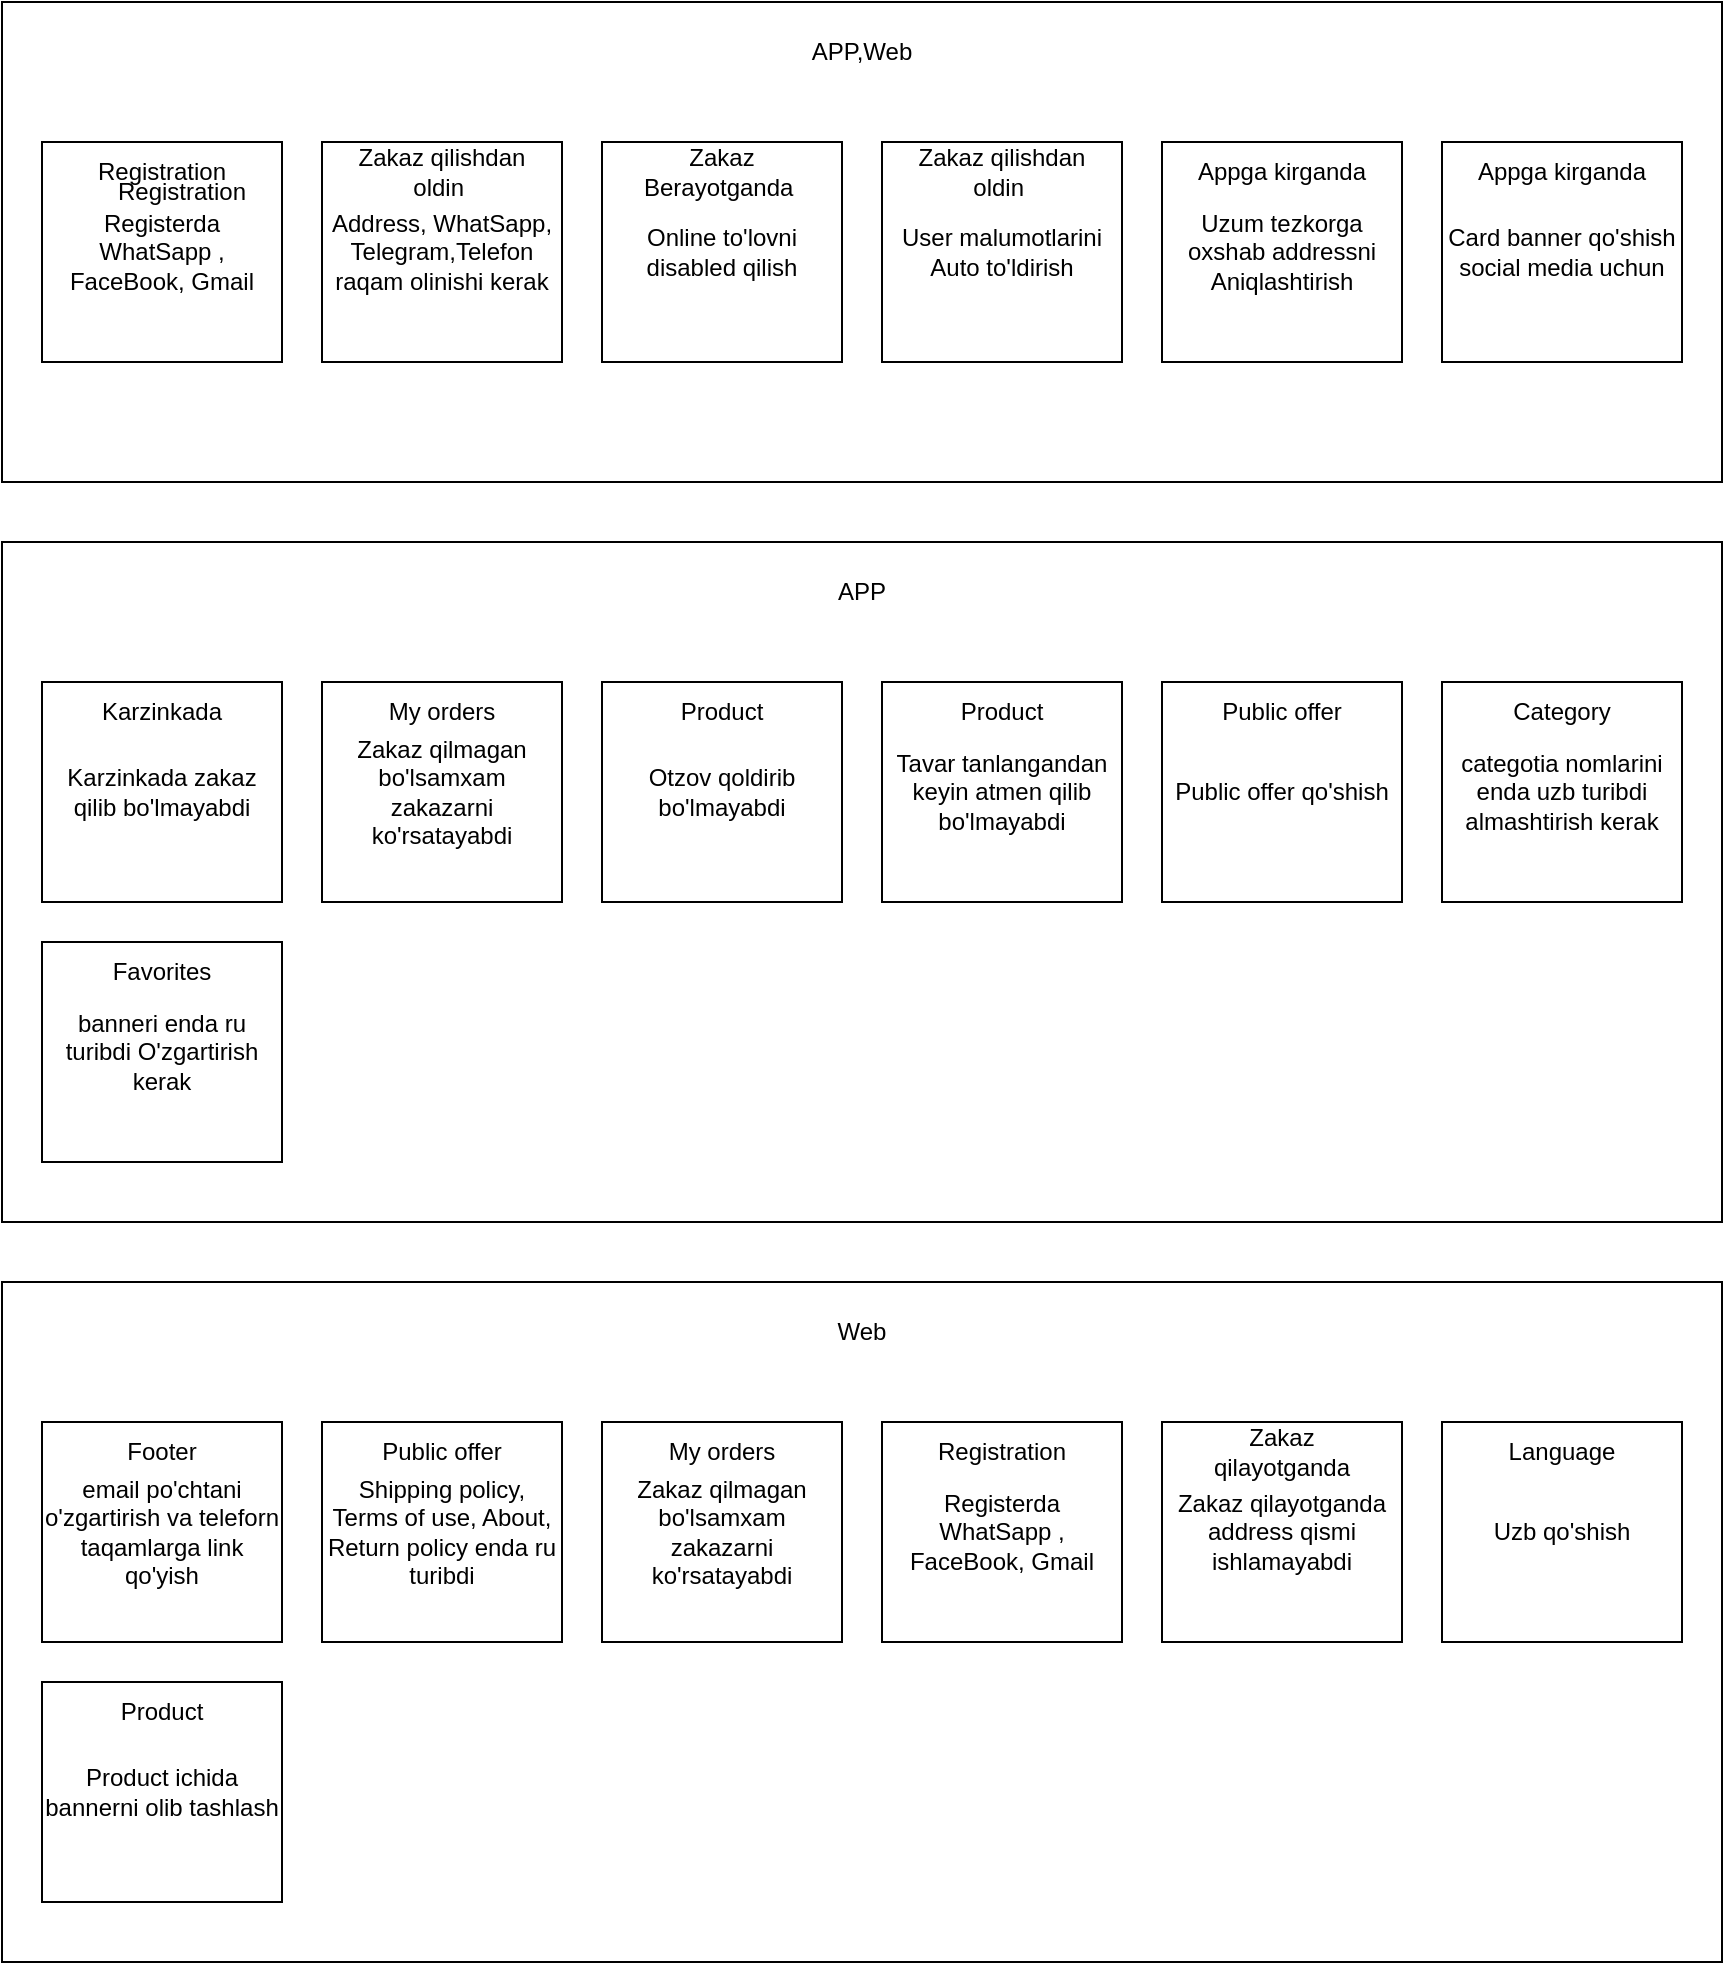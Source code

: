 <mxfile version="25.0.3">
  <diagram name="Page-1" id="q3jjGNPkTlvUBoBiNHRm">
    <mxGraphModel dx="819" dy="398" grid="1" gridSize="10" guides="1" tooltips="1" connect="1" arrows="1" fold="1" page="1" pageScale="1" pageWidth="850" pageHeight="1100" math="0" shadow="0">
      <root>
        <mxCell id="0" />
        <mxCell id="1" parent="0" />
        <mxCell id="bvQdWVOo1JS8h1f4SdfU-1" value="" style="rounded=0;whiteSpace=wrap;html=1;" vertex="1" parent="1">
          <mxGeometry x="40" y="40" width="860" height="240" as="geometry" />
        </mxCell>
        <mxCell id="bvQdWVOo1JS8h1f4SdfU-2" value="APP,Web" style="text;html=1;align=center;verticalAlign=middle;whiteSpace=wrap;rounded=0;strokeWidth=1;" vertex="1" parent="1">
          <mxGeometry x="440" y="50" width="60" height="30" as="geometry" />
        </mxCell>
        <mxCell id="bvQdWVOo1JS8h1f4SdfU-4" value="Registerda WhatSapp&amp;nbsp;, FaceBook, Gmail" style="rounded=0;whiteSpace=wrap;html=1;" vertex="1" parent="1">
          <mxGeometry x="60" y="110" width="120" height="110" as="geometry" />
        </mxCell>
        <mxCell id="bvQdWVOo1JS8h1f4SdfU-5" value="Registration" style="text;html=1;align=center;verticalAlign=middle;whiteSpace=wrap;rounded=0;" vertex="1" parent="1">
          <mxGeometry x="80" y="110" width="80" height="30" as="geometry" />
        </mxCell>
        <mxCell id="bvQdWVOo1JS8h1f4SdfU-6" value="Address, WhatSapp, Telegram,Telefon raqam olinishi kerak" style="rounded=0;whiteSpace=wrap;html=1;" vertex="1" parent="1">
          <mxGeometry x="200" y="110" width="120" height="110" as="geometry" />
        </mxCell>
        <mxCell id="bvQdWVOo1JS8h1f4SdfU-7" value="Zakaz qilishdan oldin&amp;nbsp;" style="text;html=1;align=center;verticalAlign=middle;whiteSpace=wrap;rounded=0;" vertex="1" parent="1">
          <mxGeometry x="215" y="110" width="90" height="30" as="geometry" />
        </mxCell>
        <mxCell id="bvQdWVOo1JS8h1f4SdfU-8" value="Online to&#39;lovni disabled qilish" style="rounded=0;whiteSpace=wrap;html=1;" vertex="1" parent="1">
          <mxGeometry x="340" y="110" width="120" height="110" as="geometry" />
        </mxCell>
        <mxCell id="bvQdWVOo1JS8h1f4SdfU-9" value="Zakaz Berayotganda&amp;nbsp;" style="text;html=1;align=center;verticalAlign=middle;whiteSpace=wrap;rounded=0;" vertex="1" parent="1">
          <mxGeometry x="360" y="110" width="80" height="30" as="geometry" />
        </mxCell>
        <mxCell id="bvQdWVOo1JS8h1f4SdfU-10" value="User malumotlarini Auto to&#39;ldirish" style="rounded=0;whiteSpace=wrap;html=1;" vertex="1" parent="1">
          <mxGeometry x="480" y="110" width="120" height="110" as="geometry" />
        </mxCell>
        <mxCell id="bvQdWVOo1JS8h1f4SdfU-11" value="Zakaz qilishdan oldin&amp;nbsp;" style="text;html=1;align=center;verticalAlign=middle;whiteSpace=wrap;rounded=0;" vertex="1" parent="1">
          <mxGeometry x="495" y="110" width="90" height="30" as="geometry" />
        </mxCell>
        <mxCell id="bvQdWVOo1JS8h1f4SdfU-12" value="Uzum tezkorga oxshab addressni Aniqlashtirish" style="rounded=0;whiteSpace=wrap;html=1;" vertex="1" parent="1">
          <mxGeometry x="620" y="110" width="120" height="110" as="geometry" />
        </mxCell>
        <mxCell id="bvQdWVOo1JS8h1f4SdfU-13" value="Appga kirganda" style="text;html=1;align=center;verticalAlign=middle;whiteSpace=wrap;rounded=0;" vertex="1" parent="1">
          <mxGeometry x="635" y="110" width="90" height="30" as="geometry" />
        </mxCell>
        <mxCell id="bvQdWVOo1JS8h1f4SdfU-14" value="Card banner qo&#39;shish social media uchun" style="rounded=0;whiteSpace=wrap;html=1;" vertex="1" parent="1">
          <mxGeometry x="760" y="110" width="120" height="110" as="geometry" />
        </mxCell>
        <mxCell id="bvQdWVOo1JS8h1f4SdfU-15" value="Appga kirganda" style="text;html=1;align=center;verticalAlign=middle;whiteSpace=wrap;rounded=0;" vertex="1" parent="1">
          <mxGeometry x="775" y="110" width="90" height="30" as="geometry" />
        </mxCell>
        <mxCell id="bvQdWVOo1JS8h1f4SdfU-17" value="" style="rounded=0;whiteSpace=wrap;html=1;" vertex="1" parent="1">
          <mxGeometry x="40" y="310" width="860" height="340" as="geometry" />
        </mxCell>
        <mxCell id="bvQdWVOo1JS8h1f4SdfU-18" value="APP" style="text;html=1;align=center;verticalAlign=middle;whiteSpace=wrap;rounded=0;strokeWidth=1;" vertex="1" parent="1">
          <mxGeometry x="440" y="320" width="60" height="30" as="geometry" />
        </mxCell>
        <mxCell id="bvQdWVOo1JS8h1f4SdfU-19" value="Karzinkada zakaz qilib bo&#39;lmayabdi" style="rounded=0;whiteSpace=wrap;html=1;" vertex="1" parent="1">
          <mxGeometry x="60" y="380" width="120" height="110" as="geometry" />
        </mxCell>
        <mxCell id="bvQdWVOo1JS8h1f4SdfU-20" value="Karzinkada" style="text;html=1;align=center;verticalAlign=middle;whiteSpace=wrap;rounded=0;" vertex="1" parent="1">
          <mxGeometry x="80" y="380" width="80" height="30" as="geometry" />
        </mxCell>
        <mxCell id="bvQdWVOo1JS8h1f4SdfU-21" value="Zakaz qilmagan bo&#39;lsamxam zakazarni ko&#39;rsatayabdi" style="rounded=0;whiteSpace=wrap;html=1;" vertex="1" parent="1">
          <mxGeometry x="200" y="380" width="120" height="110" as="geometry" />
        </mxCell>
        <mxCell id="bvQdWVOo1JS8h1f4SdfU-22" value="My orders" style="text;html=1;align=center;verticalAlign=middle;whiteSpace=wrap;rounded=0;" vertex="1" parent="1">
          <mxGeometry x="215" y="380" width="90" height="30" as="geometry" />
        </mxCell>
        <mxCell id="bvQdWVOo1JS8h1f4SdfU-23" value="Otzov qoldirib bo&#39;lmayabdi" style="rounded=0;whiteSpace=wrap;html=1;" vertex="1" parent="1">
          <mxGeometry x="340" y="380" width="120" height="110" as="geometry" />
        </mxCell>
        <mxCell id="bvQdWVOo1JS8h1f4SdfU-24" value="Product" style="text;html=1;align=center;verticalAlign=middle;whiteSpace=wrap;rounded=0;" vertex="1" parent="1">
          <mxGeometry x="360" y="380" width="80" height="30" as="geometry" />
        </mxCell>
        <mxCell id="bvQdWVOo1JS8h1f4SdfU-25" value="Tavar tanlangandan keyin atmen qilib bo&#39;lmayabdi" style="rounded=0;whiteSpace=wrap;html=1;" vertex="1" parent="1">
          <mxGeometry x="480" y="380" width="120" height="110" as="geometry" />
        </mxCell>
        <mxCell id="bvQdWVOo1JS8h1f4SdfU-26" value="Product" style="text;html=1;align=center;verticalAlign=middle;whiteSpace=wrap;rounded=0;" vertex="1" parent="1">
          <mxGeometry x="495" y="380" width="90" height="30" as="geometry" />
        </mxCell>
        <mxCell id="bvQdWVOo1JS8h1f4SdfU-27" value="Public offer qo&#39;shish" style="rounded=0;whiteSpace=wrap;html=1;" vertex="1" parent="1">
          <mxGeometry x="620" y="380" width="120" height="110" as="geometry" />
        </mxCell>
        <mxCell id="bvQdWVOo1JS8h1f4SdfU-28" value="Public offer" style="text;html=1;align=center;verticalAlign=middle;whiteSpace=wrap;rounded=0;" vertex="1" parent="1">
          <mxGeometry x="635" y="380" width="90" height="30" as="geometry" />
        </mxCell>
        <mxCell id="bvQdWVOo1JS8h1f4SdfU-29" value="categotia nomlarini enda uzb turibdi almashtirish kerak" style="rounded=0;whiteSpace=wrap;html=1;" vertex="1" parent="1">
          <mxGeometry x="760" y="380" width="120" height="110" as="geometry" />
        </mxCell>
        <mxCell id="bvQdWVOo1JS8h1f4SdfU-30" value="Category" style="text;html=1;align=center;verticalAlign=middle;whiteSpace=wrap;rounded=0;" vertex="1" parent="1">
          <mxGeometry x="775" y="380" width="90" height="30" as="geometry" />
        </mxCell>
        <mxCell id="bvQdWVOo1JS8h1f4SdfU-31" value="banneri enda ru turibdi O&#39;zgartirish kerak" style="rounded=0;whiteSpace=wrap;html=1;" vertex="1" parent="1">
          <mxGeometry x="60" y="510" width="120" height="110" as="geometry" />
        </mxCell>
        <mxCell id="bvQdWVOo1JS8h1f4SdfU-32" value="Favorites" style="text;html=1;align=center;verticalAlign=middle;whiteSpace=wrap;rounded=0;" vertex="1" parent="1">
          <mxGeometry x="80" y="510" width="80" height="30" as="geometry" />
        </mxCell>
        <mxCell id="bvQdWVOo1JS8h1f4SdfU-33" value="" style="rounded=0;whiteSpace=wrap;html=1;" vertex="1" parent="1">
          <mxGeometry x="40" y="680" width="860" height="340" as="geometry" />
        </mxCell>
        <mxCell id="bvQdWVOo1JS8h1f4SdfU-34" value="Web" style="text;html=1;align=center;verticalAlign=middle;whiteSpace=wrap;rounded=0;strokeWidth=1;" vertex="1" parent="1">
          <mxGeometry x="440" y="690" width="60" height="30" as="geometry" />
        </mxCell>
        <mxCell id="bvQdWVOo1JS8h1f4SdfU-35" value="email po&#39;chtani o&#39;zgartirish va teleforn taqamlarga link qo&#39;yish" style="rounded=0;whiteSpace=wrap;html=1;" vertex="1" parent="1">
          <mxGeometry x="60" y="750" width="120" height="110" as="geometry" />
        </mxCell>
        <mxCell id="bvQdWVOo1JS8h1f4SdfU-36" value="Footer" style="text;html=1;align=center;verticalAlign=middle;whiteSpace=wrap;rounded=0;" vertex="1" parent="1">
          <mxGeometry x="80" y="750" width="80" height="30" as="geometry" />
        </mxCell>
        <mxCell id="bvQdWVOo1JS8h1f4SdfU-37" value="Shipping policy, Terms of use, About, Return policy enda ru turibdi" style="rounded=0;whiteSpace=wrap;html=1;" vertex="1" parent="1">
          <mxGeometry x="200" y="750" width="120" height="110" as="geometry" />
        </mxCell>
        <mxCell id="bvQdWVOo1JS8h1f4SdfU-38" value="Public offer" style="text;html=1;align=center;verticalAlign=middle;whiteSpace=wrap;rounded=0;" vertex="1" parent="1">
          <mxGeometry x="215" y="750" width="90" height="30" as="geometry" />
        </mxCell>
        <mxCell id="bvQdWVOo1JS8h1f4SdfU-41" value="Registerda WhatSapp&amp;nbsp;, FaceBook, Gmail" style="rounded=0;whiteSpace=wrap;html=1;" vertex="1" parent="1">
          <mxGeometry x="480" y="750" width="120" height="110" as="geometry" />
        </mxCell>
        <mxCell id="bvQdWVOo1JS8h1f4SdfU-42" value="&amp;nbsp;" style="text;html=1;align=center;verticalAlign=middle;whiteSpace=wrap;rounded=0;" vertex="1" parent="1">
          <mxGeometry x="495" y="750" width="90" height="30" as="geometry" />
        </mxCell>
        <mxCell id="bvQdWVOo1JS8h1f4SdfU-43" value="Zakaz qilayotganda address qismi ishlamayabdi" style="rounded=0;whiteSpace=wrap;html=1;" vertex="1" parent="1">
          <mxGeometry x="620" y="750" width="120" height="110" as="geometry" />
        </mxCell>
        <mxCell id="bvQdWVOo1JS8h1f4SdfU-44" value="Zakaz qilayotganda" style="text;html=1;align=center;verticalAlign=middle;whiteSpace=wrap;rounded=0;" vertex="1" parent="1">
          <mxGeometry x="635" y="750" width="90" height="30" as="geometry" />
        </mxCell>
        <mxCell id="bvQdWVOo1JS8h1f4SdfU-51" value="Zakaz qilmagan bo&#39;lsamxam zakazarni ko&#39;rsatayabdi" style="rounded=0;whiteSpace=wrap;html=1;" vertex="1" parent="1">
          <mxGeometry x="340" y="750" width="120" height="110" as="geometry" />
        </mxCell>
        <mxCell id="bvQdWVOo1JS8h1f4SdfU-52" value="My orders" style="text;html=1;align=center;verticalAlign=middle;whiteSpace=wrap;rounded=0;" vertex="1" parent="1">
          <mxGeometry x="355" y="750" width="90" height="30" as="geometry" />
        </mxCell>
        <mxCell id="bvQdWVOo1JS8h1f4SdfU-53" value="Registration" style="text;html=1;align=center;verticalAlign=middle;whiteSpace=wrap;rounded=0;" vertex="1" parent="1">
          <mxGeometry x="90" y="120" width="80" height="30" as="geometry" />
        </mxCell>
        <mxCell id="bvQdWVOo1JS8h1f4SdfU-54" value="Registration" style="text;html=1;align=center;verticalAlign=middle;whiteSpace=wrap;rounded=0;" vertex="1" parent="1">
          <mxGeometry x="500" y="750" width="80" height="30" as="geometry" />
        </mxCell>
        <mxCell id="bvQdWVOo1JS8h1f4SdfU-55" value="Uzb qo&#39;shish" style="rounded=0;whiteSpace=wrap;html=1;" vertex="1" parent="1">
          <mxGeometry x="760" y="750" width="120" height="110" as="geometry" />
        </mxCell>
        <mxCell id="bvQdWVOo1JS8h1f4SdfU-56" value="Language" style="text;html=1;align=center;verticalAlign=middle;whiteSpace=wrap;rounded=0;" vertex="1" parent="1">
          <mxGeometry x="775" y="750" width="90" height="30" as="geometry" />
        </mxCell>
        <mxCell id="bvQdWVOo1JS8h1f4SdfU-57" value="Product ichida bannerni olib tashlash" style="rounded=0;whiteSpace=wrap;html=1;" vertex="1" parent="1">
          <mxGeometry x="60" y="880" width="120" height="110" as="geometry" />
        </mxCell>
        <mxCell id="bvQdWVOo1JS8h1f4SdfU-62" value="Product" style="text;html=1;align=center;verticalAlign=middle;whiteSpace=wrap;rounded=0;" vertex="1" parent="1">
          <mxGeometry x="75" y="880" width="90" height="30" as="geometry" />
        </mxCell>
      </root>
    </mxGraphModel>
  </diagram>
</mxfile>

